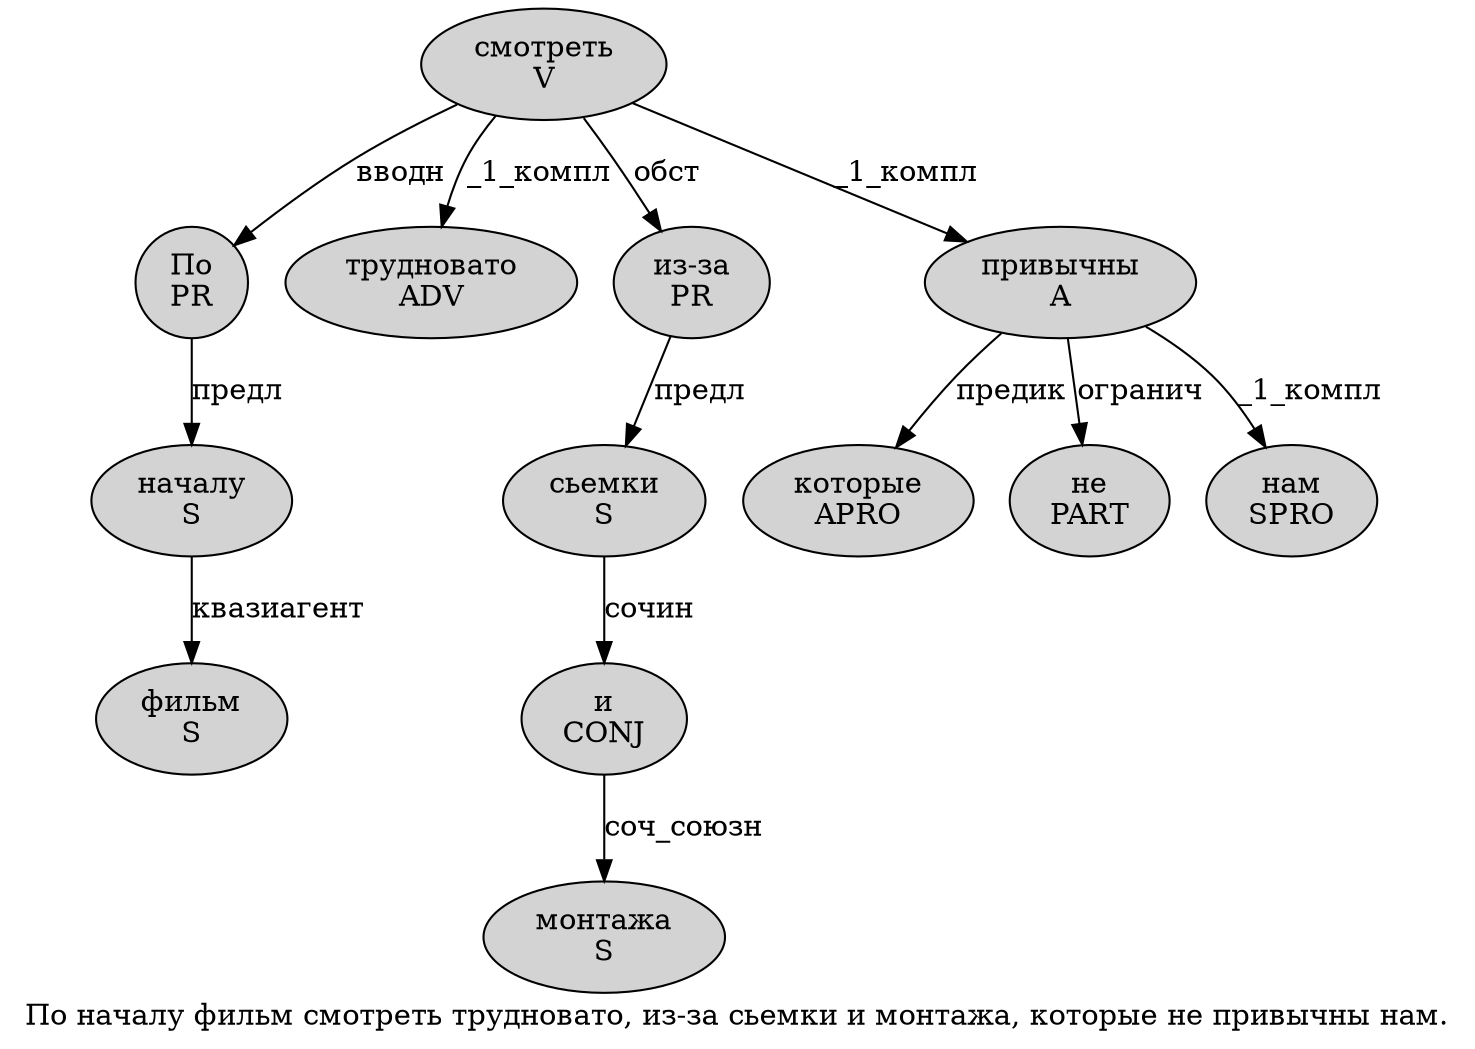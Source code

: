 digraph SENTENCE_1667 {
	graph [label="По началу фильм смотреть трудновато, из-за сьемки и монтажа, которые не привычны нам."]
	node [style=filled]
		0 [label="По
PR" color="" fillcolor=lightgray penwidth=1 shape=ellipse]
		1 [label="началу
S" color="" fillcolor=lightgray penwidth=1 shape=ellipse]
		2 [label="фильм
S" color="" fillcolor=lightgray penwidth=1 shape=ellipse]
		3 [label="смотреть
V" color="" fillcolor=lightgray penwidth=1 shape=ellipse]
		4 [label="трудновато
ADV" color="" fillcolor=lightgray penwidth=1 shape=ellipse]
		6 [label="из-за
PR" color="" fillcolor=lightgray penwidth=1 shape=ellipse]
		7 [label="сьемки
S" color="" fillcolor=lightgray penwidth=1 shape=ellipse]
		8 [label="и
CONJ" color="" fillcolor=lightgray penwidth=1 shape=ellipse]
		9 [label="монтажа
S" color="" fillcolor=lightgray penwidth=1 shape=ellipse]
		11 [label="которые
APRO" color="" fillcolor=lightgray penwidth=1 shape=ellipse]
		12 [label="не
PART" color="" fillcolor=lightgray penwidth=1 shape=ellipse]
		13 [label="привычны
A" color="" fillcolor=lightgray penwidth=1 shape=ellipse]
		14 [label="нам
SPRO" color="" fillcolor=lightgray penwidth=1 shape=ellipse]
			7 -> 8 [label="сочин"]
			3 -> 0 [label="вводн"]
			3 -> 4 [label="_1_компл"]
			3 -> 6 [label="обст"]
			3 -> 13 [label="_1_компл"]
			1 -> 2 [label="квазиагент"]
			13 -> 11 [label="предик"]
			13 -> 12 [label="огранич"]
			13 -> 14 [label="_1_компл"]
			8 -> 9 [label="соч_союзн"]
			0 -> 1 [label="предл"]
			6 -> 7 [label="предл"]
}